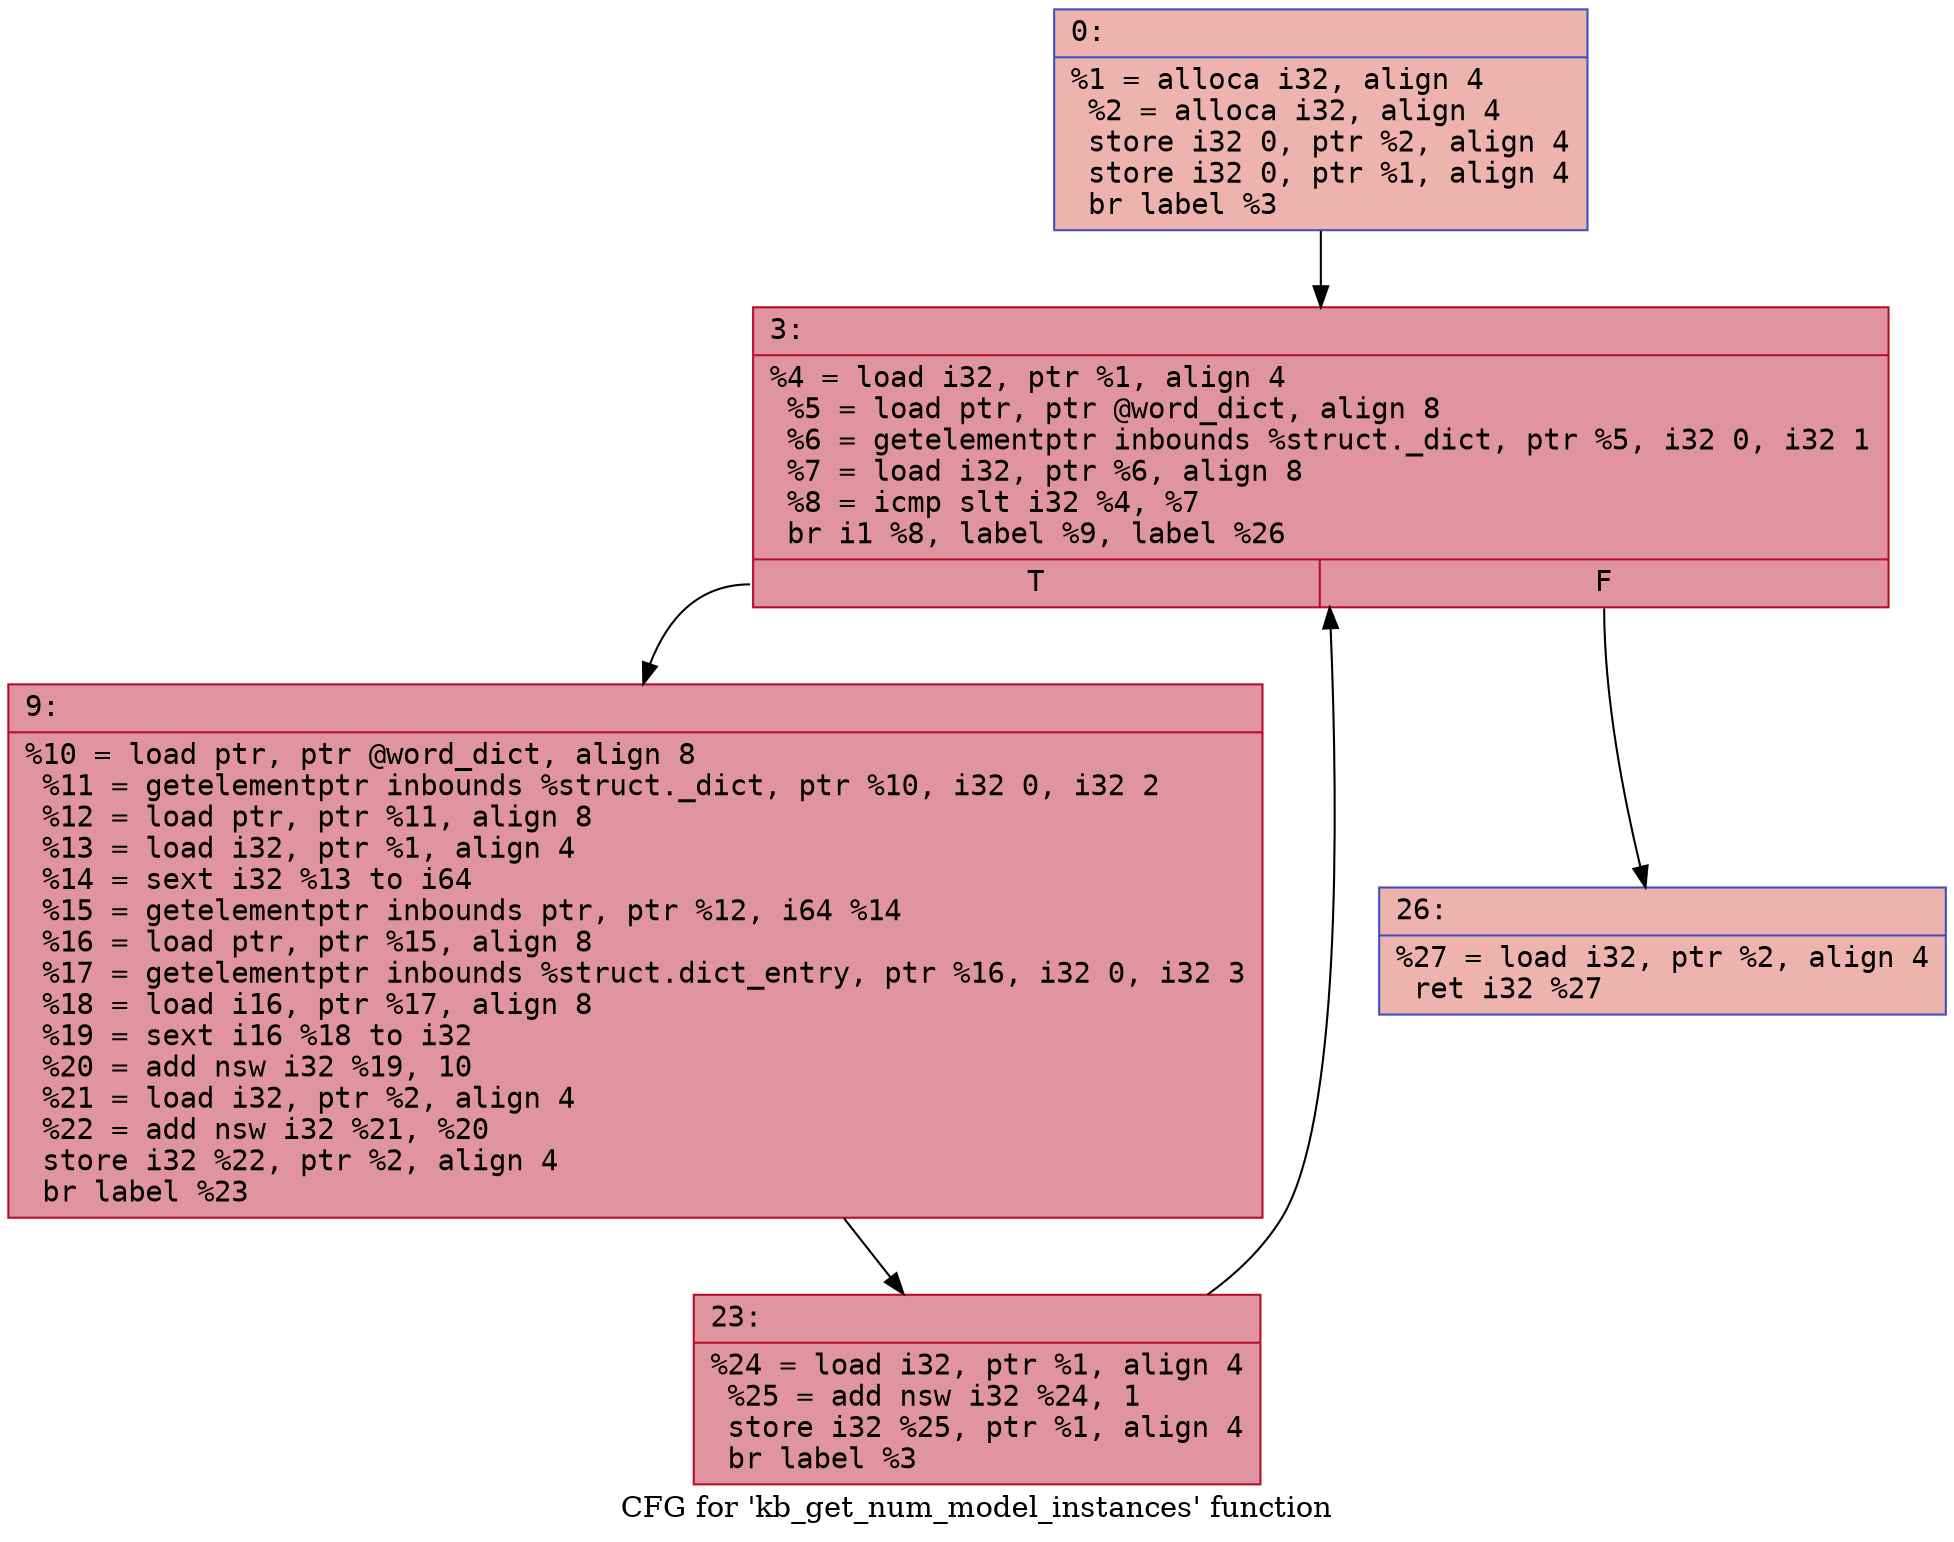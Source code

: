 digraph "CFG for 'kb_get_num_model_instances' function" {
	label="CFG for 'kb_get_num_model_instances' function";

	Node0x600002a8c050 [shape=record,color="#3d50c3ff", style=filled, fillcolor="#d6524470" fontname="Courier",label="{0:\l|  %1 = alloca i32, align 4\l  %2 = alloca i32, align 4\l  store i32 0, ptr %2, align 4\l  store i32 0, ptr %1, align 4\l  br label %3\l}"];
	Node0x600002a8c050 -> Node0x600002a8c0a0[tooltip="0 -> 3\nProbability 100.00%" ];
	Node0x600002a8c0a0 [shape=record,color="#b70d28ff", style=filled, fillcolor="#b70d2870" fontname="Courier",label="{3:\l|  %4 = load i32, ptr %1, align 4\l  %5 = load ptr, ptr @word_dict, align 8\l  %6 = getelementptr inbounds %struct._dict, ptr %5, i32 0, i32 1\l  %7 = load i32, ptr %6, align 8\l  %8 = icmp slt i32 %4, %7\l  br i1 %8, label %9, label %26\l|{<s0>T|<s1>F}}"];
	Node0x600002a8c0a0:s0 -> Node0x600002a8c0f0[tooltip="3 -> 9\nProbability 96.88%" ];
	Node0x600002a8c0a0:s1 -> Node0x600002a8c190[tooltip="3 -> 26\nProbability 3.12%" ];
	Node0x600002a8c0f0 [shape=record,color="#b70d28ff", style=filled, fillcolor="#b70d2870" fontname="Courier",label="{9:\l|  %10 = load ptr, ptr @word_dict, align 8\l  %11 = getelementptr inbounds %struct._dict, ptr %10, i32 0, i32 2\l  %12 = load ptr, ptr %11, align 8\l  %13 = load i32, ptr %1, align 4\l  %14 = sext i32 %13 to i64\l  %15 = getelementptr inbounds ptr, ptr %12, i64 %14\l  %16 = load ptr, ptr %15, align 8\l  %17 = getelementptr inbounds %struct.dict_entry, ptr %16, i32 0, i32 3\l  %18 = load i16, ptr %17, align 8\l  %19 = sext i16 %18 to i32\l  %20 = add nsw i32 %19, 10\l  %21 = load i32, ptr %2, align 4\l  %22 = add nsw i32 %21, %20\l  store i32 %22, ptr %2, align 4\l  br label %23\l}"];
	Node0x600002a8c0f0 -> Node0x600002a8c140[tooltip="9 -> 23\nProbability 100.00%" ];
	Node0x600002a8c140 [shape=record,color="#b70d28ff", style=filled, fillcolor="#b70d2870" fontname="Courier",label="{23:\l|  %24 = load i32, ptr %1, align 4\l  %25 = add nsw i32 %24, 1\l  store i32 %25, ptr %1, align 4\l  br label %3\l}"];
	Node0x600002a8c140 -> Node0x600002a8c0a0[tooltip="23 -> 3\nProbability 100.00%" ];
	Node0x600002a8c190 [shape=record,color="#3d50c3ff", style=filled, fillcolor="#d6524470" fontname="Courier",label="{26:\l|  %27 = load i32, ptr %2, align 4\l  ret i32 %27\l}"];
}
